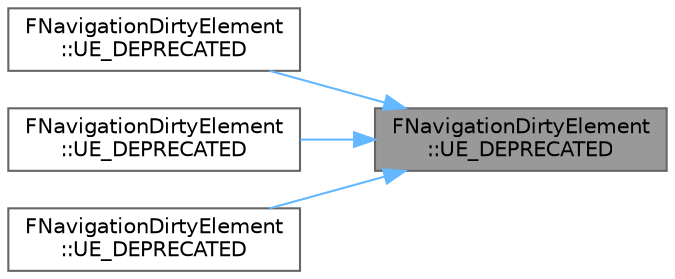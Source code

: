 digraph "FNavigationDirtyElement::UE_DEPRECATED"
{
 // INTERACTIVE_SVG=YES
 // LATEX_PDF_SIZE
  bgcolor="transparent";
  edge [fontname=Helvetica,fontsize=10,labelfontname=Helvetica,labelfontsize=10];
  node [fontname=Helvetica,fontsize=10,shape=box,height=0.2,width=0.4];
  rankdir="RL";
  Node1 [id="Node000001",label="FNavigationDirtyElement\l::UE_DEPRECATED",height=0.2,width=0.4,color="gray40", fillcolor="grey60", style="filled", fontcolor="black",tooltip=" "];
  Node1 -> Node2 [id="edge1_Node000001_Node000002",dir="back",color="steelblue1",style="solid",tooltip=" "];
  Node2 [id="Node000002",label="FNavigationDirtyElement\l::UE_DEPRECATED",height=0.2,width=0.4,color="grey40", fillcolor="white", style="filled",URL="$d9/df6/structFNavigationDirtyElement.html#ad0b067852517032f1a4dad2c8e742e96",tooltip=" "];
  Node1 -> Node3 [id="edge2_Node000001_Node000003",dir="back",color="steelblue1",style="solid",tooltip=" "];
  Node3 [id="Node000003",label="FNavigationDirtyElement\l::UE_DEPRECATED",height=0.2,width=0.4,color="grey40", fillcolor="white", style="filled",URL="$d9/df6/structFNavigationDirtyElement.html#a629ccb80d9b3e8c12d0893b796e12332",tooltip=" "];
  Node1 -> Node4 [id="edge3_Node000001_Node000004",dir="back",color="steelblue1",style="solid",tooltip=" "];
  Node4 [id="Node000004",label="FNavigationDirtyElement\l::UE_DEPRECATED",height=0.2,width=0.4,color="grey40", fillcolor="white", style="filled",URL="$d9/df6/structFNavigationDirtyElement.html#a9c328ae706a4a25e0f8bafe32d74fd23",tooltip=" "];
}
